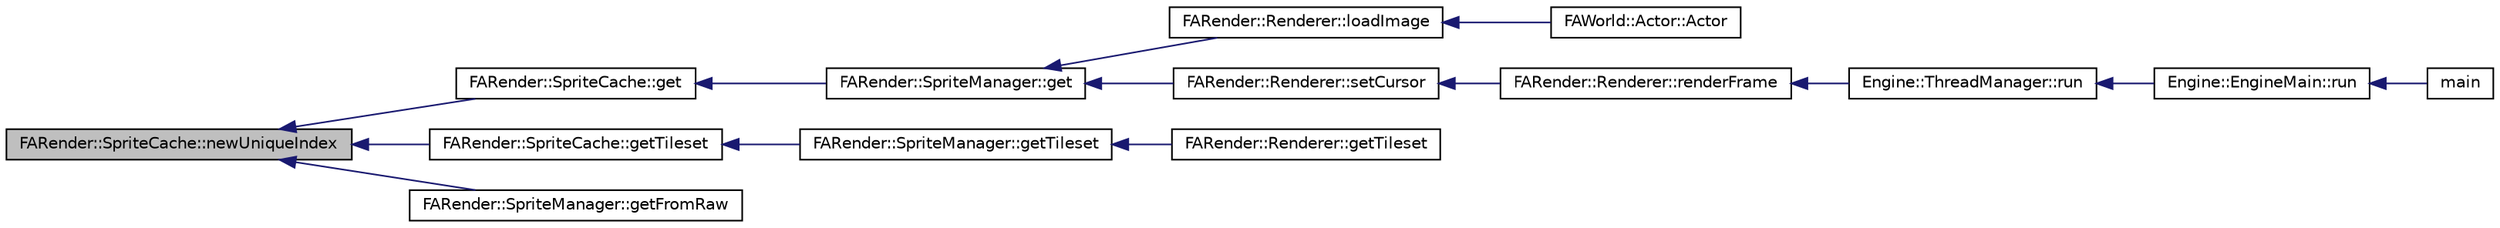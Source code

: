 digraph G
{
  edge [fontname="Helvetica",fontsize="10",labelfontname="Helvetica",labelfontsize="10"];
  node [fontname="Helvetica",fontsize="10",shape=record];
  rankdir="LR";
  Node1 [label="FARender::SpriteCache::newUniqueIndex",height=0.2,width=0.4,color="black", fillcolor="grey75", style="filled" fontcolor="black"];
  Node1 -> Node2 [dir="back",color="midnightblue",fontsize="10",style="solid",fontname="Helvetica"];
  Node2 [label="FARender::SpriteCache::get",height=0.2,width=0.4,color="black", fillcolor="white", style="filled",URL="$class_f_a_render_1_1_sprite_cache.html#ad480d3c6ae72f0a19439e542bea9356c",tooltip="To be called from the game thread."];
  Node2 -> Node3 [dir="back",color="midnightblue",fontsize="10",style="solid",fontname="Helvetica"];
  Node3 [label="FARender::SpriteManager::get",height=0.2,width=0.4,color="black", fillcolor="white", style="filled",URL="$class_f_a_render_1_1_sprite_manager.html#aea2af871429cd9ac16e419e17ec03da5",tooltip="To be called from the game thread."];
  Node3 -> Node4 [dir="back",color="midnightblue",fontsize="10",style="solid",fontname="Helvetica"];
  Node4 [label="FARender::Renderer::loadImage",height=0.2,width=0.4,color="black", fillcolor="white", style="filled",URL="$class_f_a_render_1_1_renderer.html#ac3bcc5a3217058dc2a3ce0469cbbd37a"];
  Node4 -> Node5 [dir="back",color="midnightblue",fontsize="10",style="solid",fontname="Helvetica"];
  Node5 [label="FAWorld::Actor::Actor",height=0.2,width=0.4,color="black", fillcolor="white", style="filled",URL="$class_f_a_world_1_1_actor.html#ab9e28a0505dc7a3040e249c563badd37"];
  Node3 -> Node6 [dir="back",color="midnightblue",fontsize="10",style="solid",fontname="Helvetica"];
  Node6 [label="FARender::Renderer::setCursor",height=0.2,width=0.4,color="black", fillcolor="white", style="filled",URL="$class_f_a_render_1_1_renderer.html#aa73fae0f49236c7a83fa6b01a9e5e8d4"];
  Node6 -> Node7 [dir="back",color="midnightblue",fontsize="10",style="solid",fontname="Helvetica"];
  Node7 [label="FARender::Renderer::renderFrame",height=0.2,width=0.4,color="black", fillcolor="white", style="filled",URL="$class_f_a_render_1_1_renderer.html#ad6e983189d6cf6b7aaef89d54ed89396",tooltip="To be called only by Engine::ThreadManager."];
  Node7 -> Node8 [dir="back",color="midnightblue",fontsize="10",style="solid",fontname="Helvetica"];
  Node8 [label="Engine::ThreadManager::run",height=0.2,width=0.4,color="black", fillcolor="white", style="filled",URL="$class_engine_1_1_thread_manager.html#ab99a6ee7b73f2e9b24a824e811df5d88"];
  Node8 -> Node9 [dir="back",color="midnightblue",fontsize="10",style="solid",fontname="Helvetica"];
  Node9 [label="Engine::EngineMain::run",height=0.2,width=0.4,color="black", fillcolor="white", style="filled",URL="$class_engine_1_1_engine_main.html#a5a16165ab6d6e9f2bb2f2739bd1b11bf"];
  Node9 -> Node10 [dir="back",color="midnightblue",fontsize="10",style="solid",fontname="Helvetica"];
  Node10 [label="main",height=0.2,width=0.4,color="black", fillcolor="white", style="filled",URL="$freeablo_2main_8cpp.html#a3c04138a5bfe5d72780bb7e82a18e627"];
  Node1 -> Node11 [dir="back",color="midnightblue",fontsize="10",style="solid",fontname="Helvetica"];
  Node11 [label="FARender::SpriteCache::getTileset",height=0.2,width=0.4,color="black", fillcolor="white", style="filled",URL="$class_f_a_render_1_1_sprite_cache.html#a6470c08a4260e2c73e0e6658279e5603",tooltip="To be called from the game thread."];
  Node11 -> Node12 [dir="back",color="midnightblue",fontsize="10",style="solid",fontname="Helvetica"];
  Node12 [label="FARender::SpriteManager::getTileset",height=0.2,width=0.4,color="black", fillcolor="white", style="filled",URL="$class_f_a_render_1_1_sprite_manager.html#a7450a462f8996ce0c8658b7173edaeb0",tooltip="To be called from the game thread."];
  Node12 -> Node13 [dir="back",color="midnightblue",fontsize="10",style="solid",fontname="Helvetica"];
  Node13 [label="FARender::Renderer::getTileset",height=0.2,width=0.4,color="black", fillcolor="white", style="filled",URL="$class_f_a_render_1_1_renderer.html#a8b24a99e7bba3ef06fbed07f56d7dbc1"];
  Node1 -> Node14 [dir="back",color="midnightblue",fontsize="10",style="solid",fontname="Helvetica"];
  Node14 [label="FARender::SpriteManager::getFromRaw",height=0.2,width=0.4,color="black", fillcolor="white", style="filled",URL="$class_f_a_render_1_1_sprite_manager.html#a0b1d3943c4cdefb3fa5fb38eb36bc966",tooltip="To be called from the game thread."];
}
